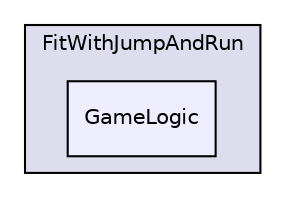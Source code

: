digraph "C:/Users/tobia_000/Documents/Visual Studio 2013/Projects/Projektarbeit/FitWithJumpAndRun/GameLogic" {
  compound=true
  node [ fontsize="10", fontname="Helvetica"];
  edge [ labelfontsize="10", labelfontname="Helvetica"];
  subgraph clusterdir_f506e0a0abdbf7b12d5e747e67133751 {
    graph [ bgcolor="#ddddee", pencolor="black", label="FitWithJumpAndRun" fontname="Helvetica", fontsize="10", URL="dir_f506e0a0abdbf7b12d5e747e67133751.html"]
  dir_64c8cacb2e9bac68add618cca24f3d38 [shape=box, label="GameLogic", style="filled", fillcolor="#eeeeff", pencolor="black", URL="dir_64c8cacb2e9bac68add618cca24f3d38.html"];
  }
}
